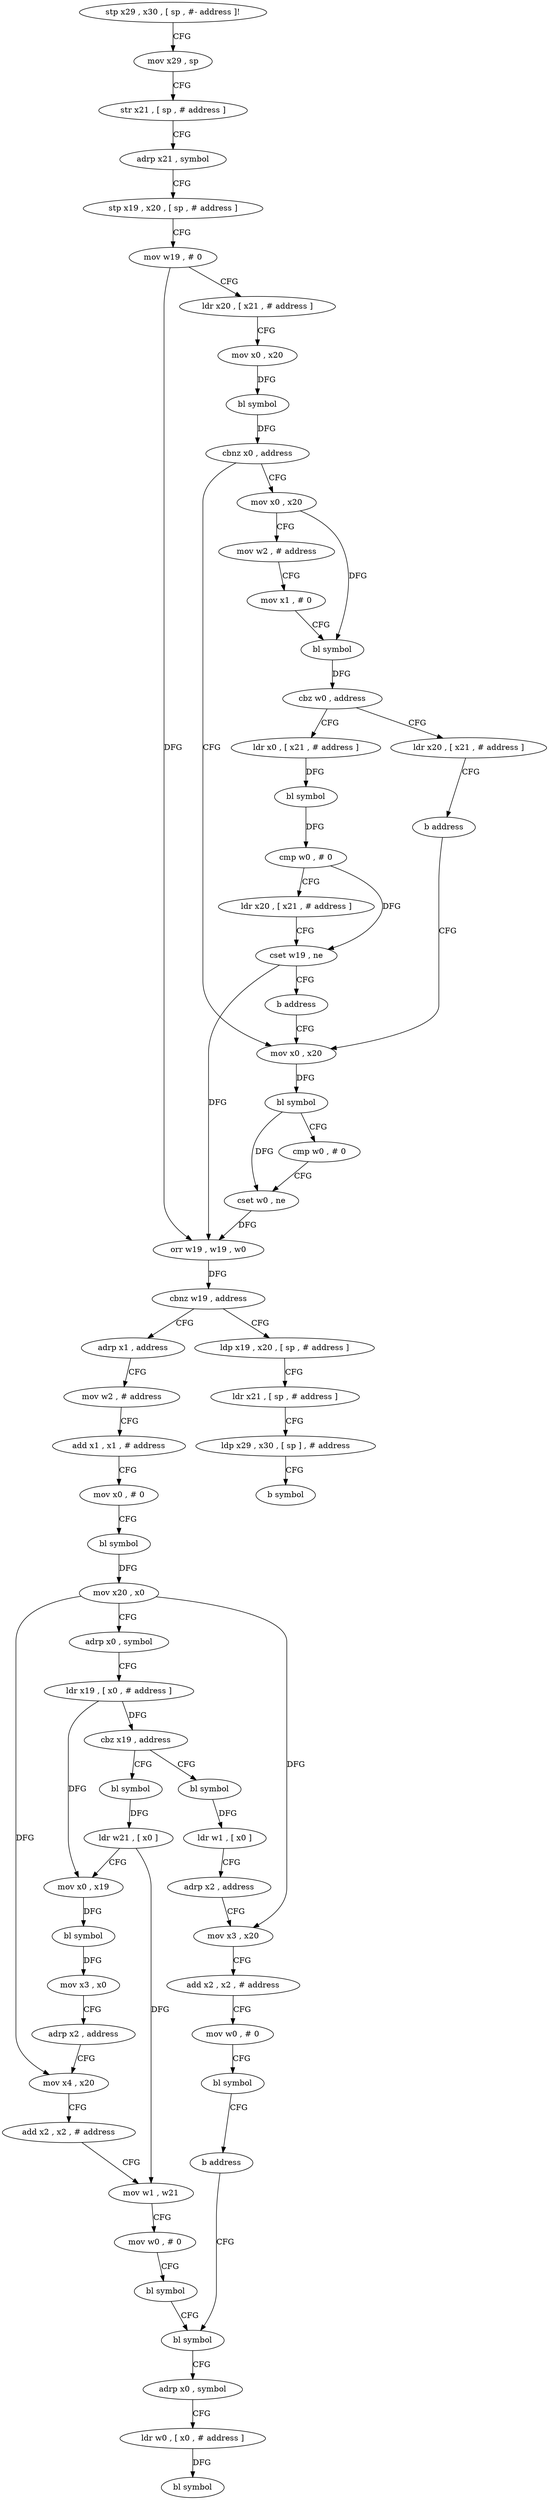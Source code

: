 digraph "func" {
"4218336" [label = "stp x29 , x30 , [ sp , #- address ]!" ]
"4218340" [label = "mov x29 , sp" ]
"4218344" [label = "str x21 , [ sp , # address ]" ]
"4218348" [label = "adrp x21 , symbol" ]
"4218352" [label = "stp x19 , x20 , [ sp , # address ]" ]
"4218356" [label = "mov w19 , # 0" ]
"4218360" [label = "ldr x20 , [ x21 , # address ]" ]
"4218364" [label = "mov x0 , x20" ]
"4218368" [label = "bl symbol" ]
"4218372" [label = "cbnz x0 , address" ]
"4218416" [label = "mov x0 , x20" ]
"4218376" [label = "mov x0 , x20" ]
"4218420" [label = "mov w2 , # address" ]
"4218424" [label = "mov x1 , # 0" ]
"4218428" [label = "bl symbol" ]
"4218432" [label = "cbz w0 , address" ]
"4218544" [label = "ldr x0 , [ x21 , # address ]" ]
"4218436" [label = "ldr x20 , [ x21 , # address ]" ]
"4218380" [label = "bl symbol" ]
"4218384" [label = "cmp w0 , # 0" ]
"4218388" [label = "cset w0 , ne" ]
"4218392" [label = "orr w19 , w19 , w0" ]
"4218396" [label = "cbnz w19 , address" ]
"4218444" [label = "adrp x1 , address" ]
"4218400" [label = "ldp x19 , x20 , [ sp , # address ]" ]
"4218548" [label = "bl symbol" ]
"4218552" [label = "cmp w0 , # 0" ]
"4218556" [label = "ldr x20 , [ x21 , # address ]" ]
"4218560" [label = "cset w19 , ne" ]
"4218564" [label = "b address" ]
"4218440" [label = "b address" ]
"4218448" [label = "mov w2 , # address" ]
"4218452" [label = "add x1 , x1 , # address" ]
"4218456" [label = "mov x0 , # 0" ]
"4218460" [label = "bl symbol" ]
"4218464" [label = "mov x20 , x0" ]
"4218468" [label = "adrp x0 , symbol" ]
"4218472" [label = "ldr x19 , [ x0 , # address ]" ]
"4218476" [label = "cbz x19 , address" ]
"4218568" [label = "bl symbol" ]
"4218480" [label = "bl symbol" ]
"4218404" [label = "ldr x21 , [ sp , # address ]" ]
"4218408" [label = "ldp x29 , x30 , [ sp ] , # address" ]
"4218412" [label = "b symbol" ]
"4218572" [label = "ldr w1 , [ x0 ]" ]
"4218576" [label = "adrp x2 , address" ]
"4218580" [label = "mov x3 , x20" ]
"4218584" [label = "add x2 , x2 , # address" ]
"4218588" [label = "mov w0 , # 0" ]
"4218592" [label = "bl symbol" ]
"4218596" [label = "b address" ]
"4218524" [label = "bl symbol" ]
"4218484" [label = "ldr w21 , [ x0 ]" ]
"4218488" [label = "mov x0 , x19" ]
"4218492" [label = "bl symbol" ]
"4218496" [label = "mov x3 , x0" ]
"4218500" [label = "adrp x2 , address" ]
"4218504" [label = "mov x4 , x20" ]
"4218508" [label = "add x2 , x2 , # address" ]
"4218512" [label = "mov w1 , w21" ]
"4218516" [label = "mov w0 , # 0" ]
"4218520" [label = "bl symbol" ]
"4218528" [label = "adrp x0 , symbol" ]
"4218532" [label = "ldr w0 , [ x0 , # address ]" ]
"4218536" [label = "bl symbol" ]
"4218336" -> "4218340" [ label = "CFG" ]
"4218340" -> "4218344" [ label = "CFG" ]
"4218344" -> "4218348" [ label = "CFG" ]
"4218348" -> "4218352" [ label = "CFG" ]
"4218352" -> "4218356" [ label = "CFG" ]
"4218356" -> "4218360" [ label = "CFG" ]
"4218356" -> "4218392" [ label = "DFG" ]
"4218360" -> "4218364" [ label = "CFG" ]
"4218364" -> "4218368" [ label = "DFG" ]
"4218368" -> "4218372" [ label = "DFG" ]
"4218372" -> "4218416" [ label = "CFG" ]
"4218372" -> "4218376" [ label = "CFG" ]
"4218416" -> "4218420" [ label = "CFG" ]
"4218416" -> "4218428" [ label = "DFG" ]
"4218376" -> "4218380" [ label = "DFG" ]
"4218420" -> "4218424" [ label = "CFG" ]
"4218424" -> "4218428" [ label = "CFG" ]
"4218428" -> "4218432" [ label = "DFG" ]
"4218432" -> "4218544" [ label = "CFG" ]
"4218432" -> "4218436" [ label = "CFG" ]
"4218544" -> "4218548" [ label = "DFG" ]
"4218436" -> "4218440" [ label = "CFG" ]
"4218380" -> "4218384" [ label = "CFG" ]
"4218380" -> "4218388" [ label = "DFG" ]
"4218384" -> "4218388" [ label = "CFG" ]
"4218388" -> "4218392" [ label = "DFG" ]
"4218392" -> "4218396" [ label = "DFG" ]
"4218396" -> "4218444" [ label = "CFG" ]
"4218396" -> "4218400" [ label = "CFG" ]
"4218444" -> "4218448" [ label = "CFG" ]
"4218400" -> "4218404" [ label = "CFG" ]
"4218548" -> "4218552" [ label = "DFG" ]
"4218552" -> "4218556" [ label = "CFG" ]
"4218552" -> "4218560" [ label = "DFG" ]
"4218556" -> "4218560" [ label = "CFG" ]
"4218560" -> "4218564" [ label = "CFG" ]
"4218560" -> "4218392" [ label = "DFG" ]
"4218564" -> "4218376" [ label = "CFG" ]
"4218440" -> "4218376" [ label = "CFG" ]
"4218448" -> "4218452" [ label = "CFG" ]
"4218452" -> "4218456" [ label = "CFG" ]
"4218456" -> "4218460" [ label = "CFG" ]
"4218460" -> "4218464" [ label = "DFG" ]
"4218464" -> "4218468" [ label = "CFG" ]
"4218464" -> "4218580" [ label = "DFG" ]
"4218464" -> "4218504" [ label = "DFG" ]
"4218468" -> "4218472" [ label = "CFG" ]
"4218472" -> "4218476" [ label = "DFG" ]
"4218472" -> "4218488" [ label = "DFG" ]
"4218476" -> "4218568" [ label = "CFG" ]
"4218476" -> "4218480" [ label = "CFG" ]
"4218568" -> "4218572" [ label = "DFG" ]
"4218480" -> "4218484" [ label = "DFG" ]
"4218404" -> "4218408" [ label = "CFG" ]
"4218408" -> "4218412" [ label = "CFG" ]
"4218572" -> "4218576" [ label = "CFG" ]
"4218576" -> "4218580" [ label = "CFG" ]
"4218580" -> "4218584" [ label = "CFG" ]
"4218584" -> "4218588" [ label = "CFG" ]
"4218588" -> "4218592" [ label = "CFG" ]
"4218592" -> "4218596" [ label = "CFG" ]
"4218596" -> "4218524" [ label = "CFG" ]
"4218524" -> "4218528" [ label = "CFG" ]
"4218484" -> "4218488" [ label = "CFG" ]
"4218484" -> "4218512" [ label = "DFG" ]
"4218488" -> "4218492" [ label = "DFG" ]
"4218492" -> "4218496" [ label = "DFG" ]
"4218496" -> "4218500" [ label = "CFG" ]
"4218500" -> "4218504" [ label = "CFG" ]
"4218504" -> "4218508" [ label = "CFG" ]
"4218508" -> "4218512" [ label = "CFG" ]
"4218512" -> "4218516" [ label = "CFG" ]
"4218516" -> "4218520" [ label = "CFG" ]
"4218520" -> "4218524" [ label = "CFG" ]
"4218528" -> "4218532" [ label = "CFG" ]
"4218532" -> "4218536" [ label = "DFG" ]
}
